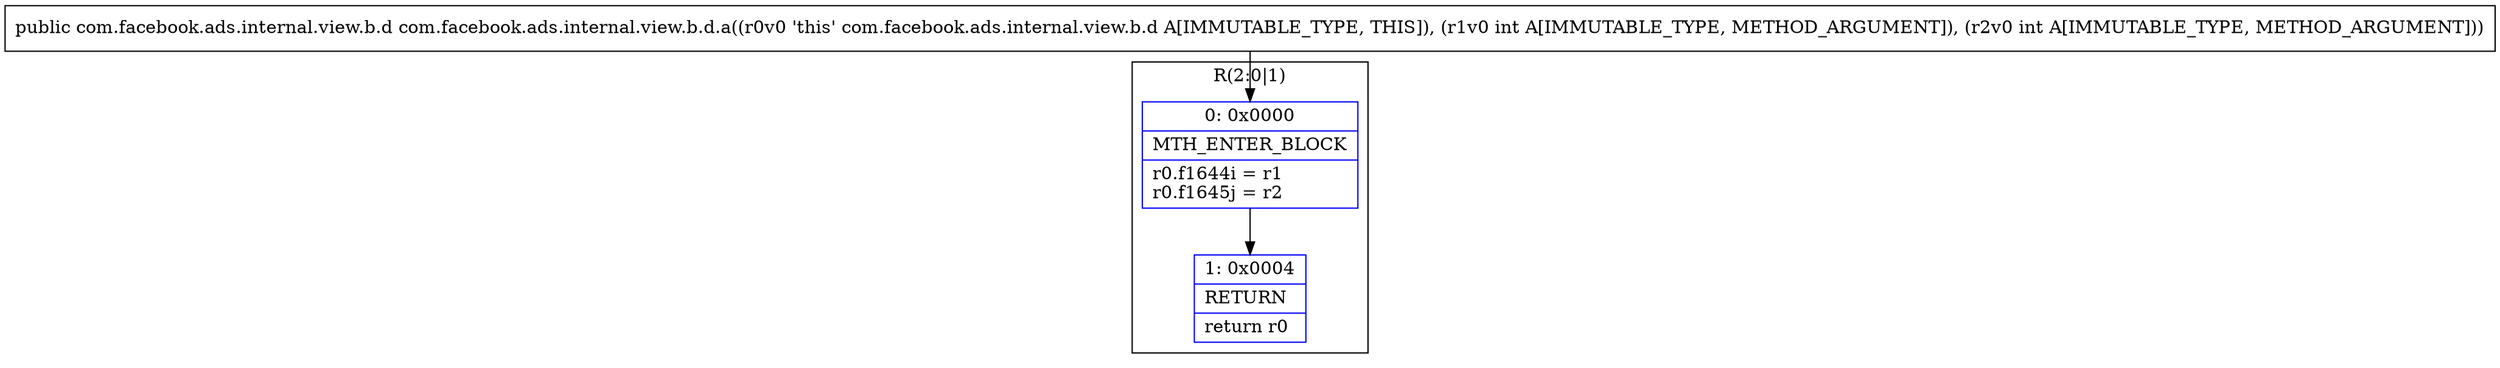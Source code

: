 digraph "CFG forcom.facebook.ads.internal.view.b.d.a(II)Lcom\/facebook\/ads\/internal\/view\/b\/d;" {
subgraph cluster_Region_920284544 {
label = "R(2:0|1)";
node [shape=record,color=blue];
Node_0 [shape=record,label="{0\:\ 0x0000|MTH_ENTER_BLOCK\l|r0.f1644i = r1\lr0.f1645j = r2\l}"];
Node_1 [shape=record,label="{1\:\ 0x0004|RETURN\l|return r0\l}"];
}
MethodNode[shape=record,label="{public com.facebook.ads.internal.view.b.d com.facebook.ads.internal.view.b.d.a((r0v0 'this' com.facebook.ads.internal.view.b.d A[IMMUTABLE_TYPE, THIS]), (r1v0 int A[IMMUTABLE_TYPE, METHOD_ARGUMENT]), (r2v0 int A[IMMUTABLE_TYPE, METHOD_ARGUMENT])) }"];
MethodNode -> Node_0;
Node_0 -> Node_1;
}

